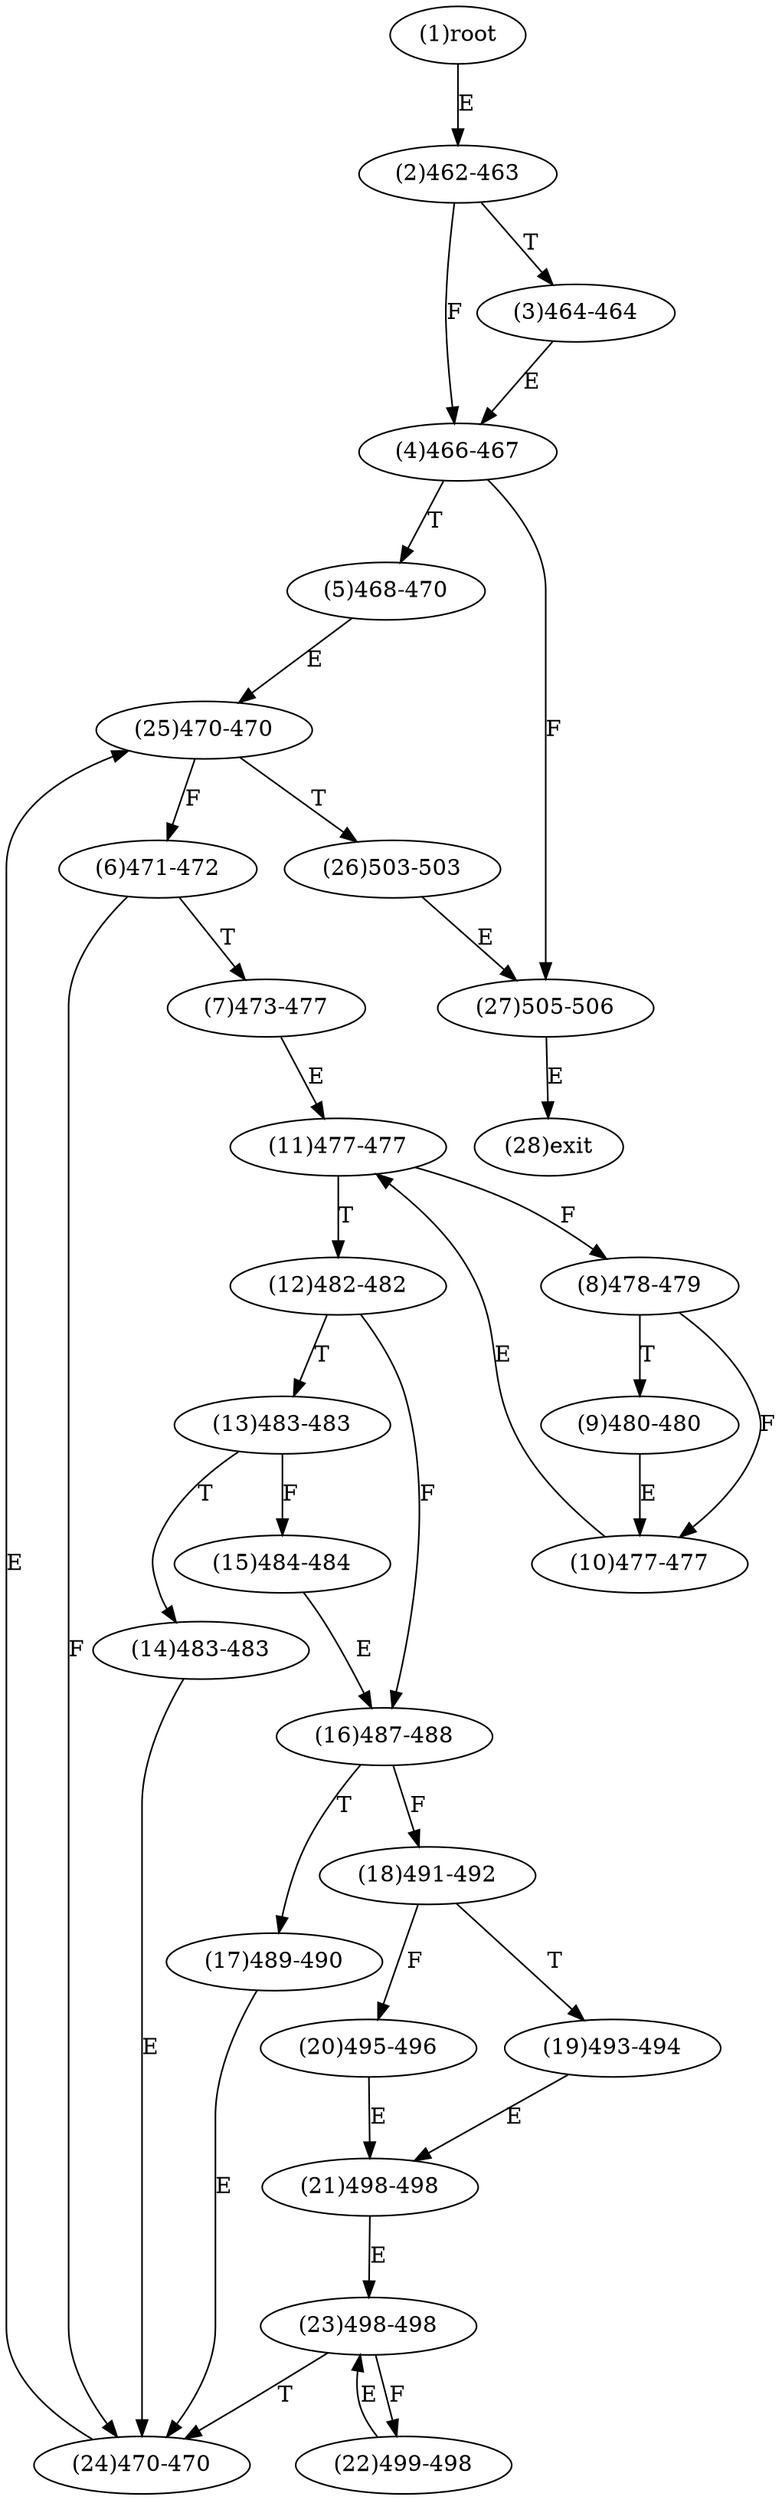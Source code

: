 digraph "" { 
1[ label="(1)root"];
2[ label="(2)462-463"];
3[ label="(3)464-464"];
4[ label="(4)466-467"];
5[ label="(5)468-470"];
6[ label="(6)471-472"];
7[ label="(7)473-477"];
8[ label="(8)478-479"];
9[ label="(9)480-480"];
10[ label="(10)477-477"];
11[ label="(11)477-477"];
12[ label="(12)482-482"];
13[ label="(13)483-483"];
14[ label="(14)483-483"];
15[ label="(15)484-484"];
17[ label="(17)489-490"];
16[ label="(16)487-488"];
19[ label="(19)493-494"];
18[ label="(18)491-492"];
21[ label="(21)498-498"];
20[ label="(20)495-496"];
23[ label="(23)498-498"];
22[ label="(22)499-498"];
25[ label="(25)470-470"];
24[ label="(24)470-470"];
27[ label="(27)505-506"];
26[ label="(26)503-503"];
28[ label="(28)exit"];
1->2[ label="E"];
2->4[ label="F"];
2->3[ label="T"];
3->4[ label="E"];
4->27[ label="F"];
4->5[ label="T"];
5->25[ label="E"];
6->24[ label="F"];
6->7[ label="T"];
7->11[ label="E"];
8->10[ label="F"];
8->9[ label="T"];
9->10[ label="E"];
10->11[ label="E"];
11->8[ label="F"];
11->12[ label="T"];
12->16[ label="F"];
12->13[ label="T"];
13->15[ label="F"];
13->14[ label="T"];
14->24[ label="E"];
15->16[ label="E"];
16->18[ label="F"];
16->17[ label="T"];
17->24[ label="E"];
18->20[ label="F"];
18->19[ label="T"];
19->21[ label="E"];
20->21[ label="E"];
21->23[ label="E"];
22->23[ label="E"];
23->22[ label="F"];
23->24[ label="T"];
24->25[ label="E"];
25->6[ label="F"];
25->26[ label="T"];
26->27[ label="E"];
27->28[ label="E"];
}
